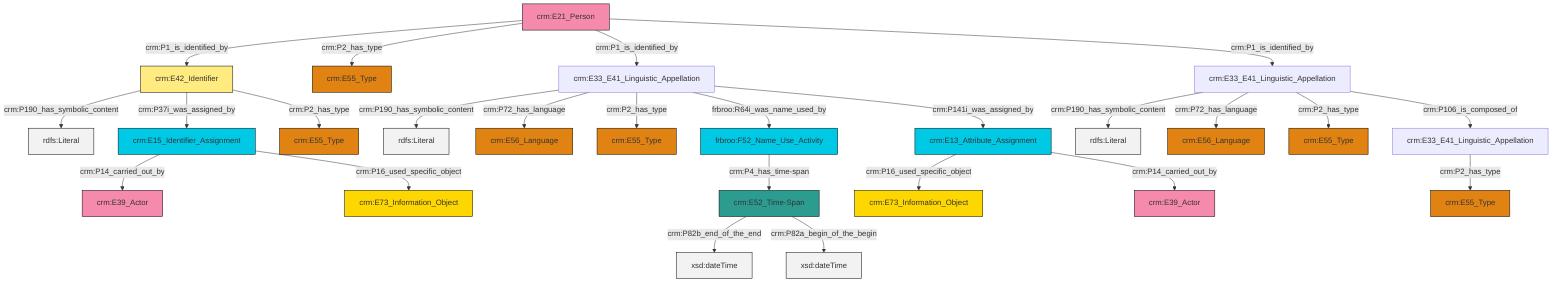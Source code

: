 graph TD
classDef Literal fill:#f2f2f2,stroke:#000000;
classDef CRM_Entity fill:#FFFFFF,stroke:#000000;
classDef Temporal_Entity fill:#00C9E6, stroke:#000000;
classDef Type fill:#E18312, stroke:#000000;
classDef Time-Span fill:#2C9C91, stroke:#000000;
classDef Appellation fill:#FFEB7F, stroke:#000000;
classDef Place fill:#008836, stroke:#000000;
classDef Persistent_Item fill:#B266B2, stroke:#000000;
classDef Conceptual_Object fill:#FFD700, stroke:#000000;
classDef Physical_Thing fill:#D2B48C, stroke:#000000;
classDef Actor fill:#f58aad, stroke:#000000;
classDef PC_Classes fill:#4ce600, stroke:#000000;
classDef Multi fill:#cccccc,stroke:#000000;

2["crm:E33_E41_Linguistic_Appellation"]:::Default -->|crm:P190_has_symbolic_content| 3[rdfs:Literal]:::Literal
4["crm:E33_E41_Linguistic_Appellation"]:::Default -->|crm:P190_has_symbolic_content| 5[rdfs:Literal]:::Literal
9["crm:E15_Identifier_Assignment"]:::Temporal_Entity -->|crm:P14_carried_out_by| 10["crm:E39_Actor"]:::Actor
16["crm:E21_Person"]:::Actor -->|crm:P1_is_identified_by| 17["crm:E42_Identifier"]:::Appellation
4["crm:E33_E41_Linguistic_Appellation"]:::Default -->|crm:P72_has_language| 22["crm:E56_Language"]:::Type
18["crm:E13_Attribute_Assignment"]:::Temporal_Entity -->|crm:P16_used_specific_object| 0["crm:E73_Information_Object"]:::Conceptual_Object
4["crm:E33_E41_Linguistic_Appellation"]:::Default -->|crm:P2_has_type| 20["crm:E55_Type"]:::Type
4["crm:E33_E41_Linguistic_Appellation"]:::Default -->|frbroo:R64i_was_name_used_by| 24["frbroo:F52_Name_Use_Activity"]:::Temporal_Entity
2["crm:E33_E41_Linguistic_Appellation"]:::Default -->|crm:P72_has_language| 25["crm:E56_Language"]:::Type
24["frbroo:F52_Name_Use_Activity"]:::Temporal_Entity -->|crm:P4_has_time-span| 26["crm:E52_Time-Span"]:::Time-Span
26["crm:E52_Time-Span"]:::Time-Span -->|crm:P82b_end_of_the_end| 28[xsd:dateTime]:::Literal
2["crm:E33_E41_Linguistic_Appellation"]:::Default -->|crm:P2_has_type| 29["crm:E55_Type"]:::Type
31["crm:E33_E41_Linguistic_Appellation"]:::Default -->|crm:P2_has_type| 14["crm:E55_Type"]:::Type
2["crm:E33_E41_Linguistic_Appellation"]:::Default -->|crm:P106_is_composed_of| 31["crm:E33_E41_Linguistic_Appellation"]:::Default
16["crm:E21_Person"]:::Actor -->|crm:P2_has_type| 7["crm:E55_Type"]:::Type
17["crm:E42_Identifier"]:::Appellation -->|crm:P190_has_symbolic_content| 36[rdfs:Literal]:::Literal
16["crm:E21_Person"]:::Actor -->|crm:P1_is_identified_by| 4["crm:E33_E41_Linguistic_Appellation"]:::Default
26["crm:E52_Time-Span"]:::Time-Span -->|crm:P82a_begin_of_the_begin| 39[xsd:dateTime]:::Literal
17["crm:E42_Identifier"]:::Appellation -->|crm:P37i_was_assigned_by| 9["crm:E15_Identifier_Assignment"]:::Temporal_Entity
9["crm:E15_Identifier_Assignment"]:::Temporal_Entity -->|crm:P16_used_specific_object| 32["crm:E73_Information_Object"]:::Conceptual_Object
4["crm:E33_E41_Linguistic_Appellation"]:::Default -->|crm:P141i_was_assigned_by| 18["crm:E13_Attribute_Assignment"]:::Temporal_Entity
16["crm:E21_Person"]:::Actor -->|crm:P1_is_identified_by| 2["crm:E33_E41_Linguistic_Appellation"]:::Default
17["crm:E42_Identifier"]:::Appellation -->|crm:P2_has_type| 42["crm:E55_Type"]:::Type
18["crm:E13_Attribute_Assignment"]:::Temporal_Entity -->|crm:P14_carried_out_by| 11["crm:E39_Actor"]:::Actor
